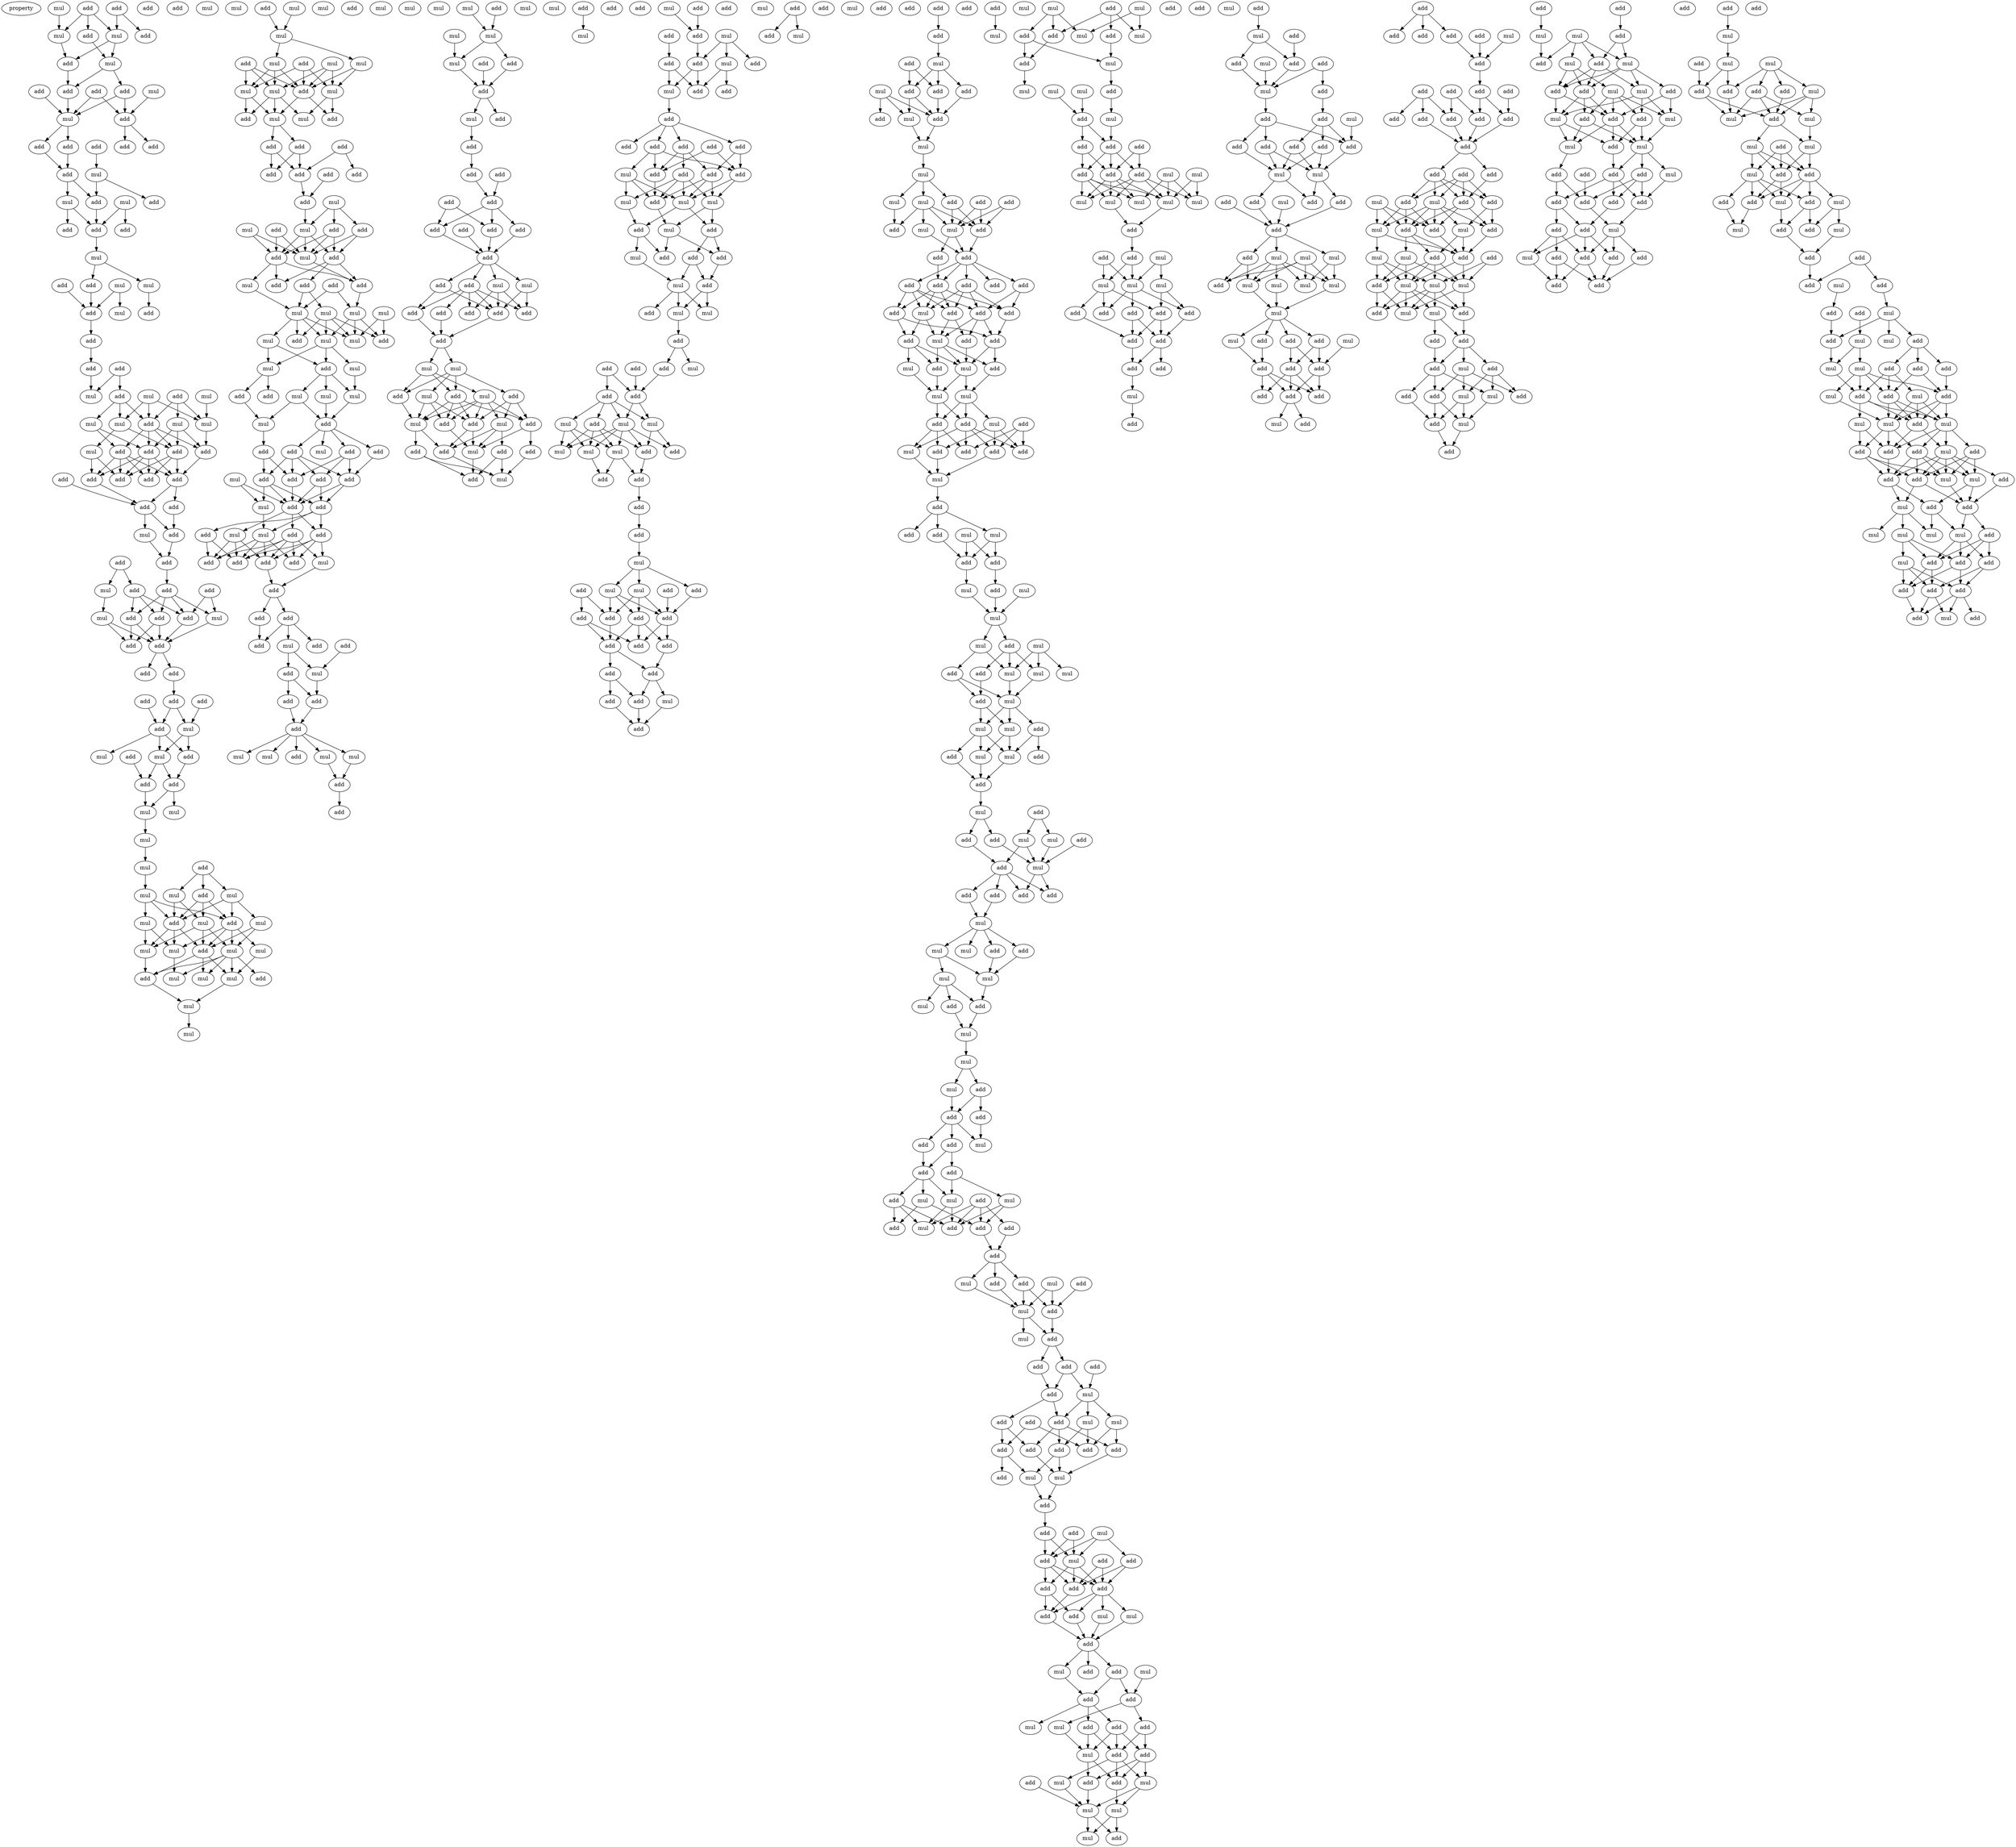 digraph {
    node [fontcolor=black]
    property [mul=2,lf=1.6]
    0 [ label = mul ];
    1 [ label = add ];
    2 [ label = add ];
    3 [ label = mul ];
    4 [ label = mul ];
    5 [ label = add ];
    6 [ label = add ];
    7 [ label = add ];
    8 [ label = mul ];
    9 [ label = add ];
    10 [ label = add ];
    11 [ label = mul ];
    12 [ label = add ];
    13 [ label = add ];
    14 [ label = mul ];
    15 [ label = add ];
    16 [ label = add ];
    17 [ label = add ];
    18 [ label = add ];
    19 [ label = add ];
    20 [ label = add ];
    21 [ label = mul ];
    22 [ label = add ];
    23 [ label = mul ];
    24 [ label = add ];
    25 [ label = add ];
    26 [ label = mul ];
    27 [ label = add ];
    28 [ label = add ];
    29 [ label = add ];
    30 [ label = mul ];
    31 [ label = add ];
    32 [ label = add ];
    33 [ label = add ];
    34 [ label = mul ];
    35 [ label = mul ];
    36 [ label = add ];
    37 [ label = mul ];
    38 [ label = add ];
    39 [ label = add ];
    40 [ label = add ];
    41 [ label = add ];
    42 [ label = mul ];
    43 [ label = mul ];
    44 [ label = mul ];
    45 [ label = add ];
    46 [ label = add ];
    47 [ label = mul ];
    48 [ label = mul ];
    49 [ label = mul ];
    50 [ label = mul ];
    51 [ label = add ];
    52 [ label = add ];
    53 [ label = mul ];
    54 [ label = add ];
    55 [ label = add ];
    56 [ label = add ];
    57 [ label = add ];
    58 [ label = add ];
    59 [ label = add ];
    60 [ label = add ];
    61 [ label = add ];
    62 [ label = add ];
    63 [ label = add ];
    64 [ label = add ];
    65 [ label = mul ];
    66 [ label = add ];
    67 [ label = add ];
    68 [ label = add ];
    69 [ label = mul ];
    70 [ label = add ];
    71 [ label = add ];
    72 [ label = add ];
    73 [ label = add ];
    74 [ label = mul ];
    75 [ label = add ];
    76 [ label = add ];
    77 [ label = mul ];
    78 [ label = add ];
    79 [ label = add ];
    80 [ label = add ];
    81 [ label = add ];
    82 [ label = add ];
    83 [ label = add ];
    84 [ label = mul ];
    85 [ label = add ];
    86 [ label = add ];
    87 [ label = mul ];
    88 [ label = mul ];
    89 [ label = add ];
    90 [ label = mul ];
    91 [ label = add ];
    92 [ label = mul ];
    93 [ label = add ];
    94 [ label = add ];
    95 [ label = mul ];
    96 [ label = mul ];
    97 [ label = mul ];
    98 [ label = mul ];
    99 [ label = add ];
    100 [ label = mul ];
    101 [ label = mul ];
    102 [ label = mul ];
    103 [ label = add ];
    104 [ label = add ];
    105 [ label = mul ];
    106 [ label = mul ];
    107 [ label = mul ];
    108 [ label = add ];
    109 [ label = mul ];
    110 [ label = add ];
    111 [ label = mul ];
    112 [ label = mul ];
    113 [ label = mul ];
    114 [ label = add ];
    115 [ label = mul ];
    116 [ label = mul ];
    117 [ label = add ];
    118 [ label = mul ];
    119 [ label = mul ];
    120 [ label = add ];
    121 [ label = mul ];
    122 [ label = mul ];
    123 [ label = add ];
    124 [ label = mul ];
    125 [ label = mul ];
    126 [ label = mul ];
    127 [ label = add ];
    128 [ label = add ];
    129 [ label = mul ];
    130 [ label = mul ];
    131 [ label = mul ];
    132 [ label = mul ];
    133 [ label = add ];
    134 [ label = mul ];
    135 [ label = add ];
    136 [ label = add ];
    137 [ label = mul ];
    138 [ label = mul ];
    139 [ label = add ];
    140 [ label = add ];
    141 [ label = add ];
    142 [ label = add ];
    143 [ label = add ];
    144 [ label = add ];
    145 [ label = add ];
    146 [ label = mul ];
    147 [ label = add ];
    148 [ label = add ];
    149 [ label = add ];
    150 [ label = add ];
    151 [ label = mul ];
    152 [ label = mul ];
    153 [ label = add ];
    154 [ label = mul ];
    155 [ label = add ];
    156 [ label = add ];
    157 [ label = mul ];
    158 [ label = add ];
    159 [ label = add ];
    160 [ label = add ];
    161 [ label = mul ];
    162 [ label = mul ];
    163 [ label = mul ];
    164 [ label = mul ];
    165 [ label = mul ];
    166 [ label = add ];
    167 [ label = mul ];
    168 [ label = mul ];
    169 [ label = add ];
    170 [ label = mul ];
    171 [ label = add ];
    172 [ label = mul ];
    173 [ label = add ];
    174 [ label = mul ];
    175 [ label = mul ];
    176 [ label = mul ];
    177 [ label = add ];
    178 [ label = mul ];
    179 [ label = add ];
    180 [ label = add ];
    181 [ label = add ];
    182 [ label = add ];
    183 [ label = add ];
    184 [ label = mul ];
    185 [ label = add ];
    186 [ label = mul ];
    187 [ label = add ];
    188 [ label = add ];
    189 [ label = add ];
    190 [ label = add ];
    191 [ label = add ];
    192 [ label = mul ];
    193 [ label = add ];
    194 [ label = mul ];
    195 [ label = add ];
    196 [ label = mul ];
    197 [ label = add ];
    198 [ label = add ];
    199 [ label = add ];
    200 [ label = add ];
    201 [ label = add ];
    202 [ label = mul ];
    203 [ label = add ];
    204 [ label = add ];
    205 [ label = add ];
    206 [ label = add ];
    207 [ label = add ];
    208 [ label = mul ];
    209 [ label = add ];
    210 [ label = mul ];
    211 [ label = add ];
    212 [ label = mul ];
    213 [ label = add ];
    214 [ label = mul ];
    215 [ label = add ];
    216 [ label = add ];
    217 [ label = mul ];
    218 [ label = mul ];
    219 [ label = add ];
    220 [ label = mul ];
    221 [ label = mul ];
    222 [ label = add ];
    223 [ label = add ];
    224 [ label = mul ];
    225 [ label = mul ];
    226 [ label = add ];
    227 [ label = mul ];
    228 [ label = mul ];
    229 [ label = mul ];
    230 [ label = add ];
    231 [ label = mul ];
    232 [ label = add ];
    233 [ label = add ];
    234 [ label = mul ];
    235 [ label = mul ];
    236 [ label = add ];
    237 [ label = add ];
    238 [ label = add ];
    239 [ label = add ];
    240 [ label = add ];
    241 [ label = mul ];
    242 [ label = add ];
    243 [ label = add ];
    244 [ label = add ];
    245 [ label = add ];
    246 [ label = add ];
    247 [ label = add ];
    248 [ label = add ];
    249 [ label = add ];
    250 [ label = add ];
    251 [ label = mul ];
    252 [ label = add ];
    253 [ label = add ];
    254 [ label = mul ];
    255 [ label = add ];
    256 [ label = add ];
    257 [ label = add ];
    258 [ label = add ];
    259 [ label = add ];
    260 [ label = add ];
    261 [ label = mul ];
    262 [ label = mul ];
    263 [ label = mul ];
    264 [ label = add ];
    265 [ label = add ];
    266 [ label = mul ];
    267 [ label = add ];
    268 [ label = add ];
    269 [ label = mul ];
    270 [ label = add ];
    271 [ label = mul ];
    272 [ label = add ];
    273 [ label = add ];
    274 [ label = add ];
    275 [ label = add ];
    276 [ label = add ];
    277 [ label = mul ];
    278 [ label = add ];
    279 [ label = mul ];
    280 [ label = mul ];
    281 [ label = add ];
    282 [ label = add ];
    283 [ label = add ];
    284 [ label = mul ];
    285 [ label = add ];
    286 [ label = add ];
    287 [ label = add ];
    288 [ label = mul ];
    289 [ label = add ];
    290 [ label = mul ];
    291 [ label = add ];
    292 [ label = add ];
    293 [ label = add ];
    294 [ label = add ];
    295 [ label = add ];
    296 [ label = add ];
    297 [ label = add ];
    298 [ label = add ];
    299 [ label = add ];
    300 [ label = add ];
    301 [ label = mul ];
    302 [ label = add ];
    303 [ label = mul ];
    304 [ label = add ];
    305 [ label = mul ];
    306 [ label = mul ];
    307 [ label = mul ];
    308 [ label = add ];
    309 [ label = add ];
    310 [ label = add ];
    311 [ label = add ];
    312 [ label = add ];
    313 [ label = add ];
    314 [ label = mul ];
    315 [ label = add ];
    316 [ label = mul ];
    317 [ label = mul ];
    318 [ label = add ];
    319 [ label = mul ];
    320 [ label = add ];
    321 [ label = add ];
    322 [ label = mul ];
    323 [ label = add ];
    324 [ label = mul ];
    325 [ label = add ];
    326 [ label = add ];
    327 [ label = add ];
    328 [ label = add ];
    329 [ label = mul ];
    330 [ label = mul ];
    331 [ label = mul ];
    332 [ label = mul ];
    333 [ label = add ];
    334 [ label = add ];
    335 [ label = mul ];
    336 [ label = mul ];
    337 [ label = add ];
    338 [ label = add ];
    339 [ label = add ];
    340 [ label = add ];
    341 [ label = add ];
    342 [ label = add ];
    343 [ label = add ];
    344 [ label = mul ];
    345 [ label = mul ];
    346 [ label = add ];
    347 [ label = mul ];
    348 [ label = mul ];
    349 [ label = add ];
    350 [ label = add ];
    351 [ label = add ];
    352 [ label = add ];
    353 [ label = add ];
    354 [ label = add ];
    355 [ label = add ];
    356 [ label = add ];
    357 [ label = add ];
    358 [ label = add ];
    359 [ label = add ];
    360 [ label = mul ];
    361 [ label = add ];
    362 [ label = add ];
    363 [ label = add ];
    364 [ label = mul ];
    365 [ label = add ];
    366 [ label = add ];
    367 [ label = add ];
    368 [ label = add ];
    369 [ label = mul ];
    370 [ label = add ];
    371 [ label = add ];
    372 [ label = add ];
    373 [ label = mul ];
    374 [ label = add ];
    375 [ label = add ];
    376 [ label = add ];
    377 [ label = mul ];
    378 [ label = mul ];
    379 [ label = mul ];
    380 [ label = add ];
    381 [ label = add ];
    382 [ label = mul ];
    383 [ label = mul ];
    384 [ label = add ];
    385 [ label = mul ];
    386 [ label = mul ];
    387 [ label = add ];
    388 [ label = add ];
    389 [ label = add ];
    390 [ label = add ];
    391 [ label = add ];
    392 [ label = add ];
    393 [ label = add ];
    394 [ label = add ];
    395 [ label = add ];
    396 [ label = add ];
    397 [ label = mul ];
    398 [ label = add ];
    399 [ label = add ];
    400 [ label = add ];
    401 [ label = mul ];
    402 [ label = add ];
    403 [ label = add ];
    404 [ label = add ];
    405 [ label = mul ];
    406 [ label = add ];
    407 [ label = add ];
    408 [ label = mul ];
    409 [ label = mul ];
    410 [ label = mul ];
    411 [ label = add ];
    412 [ label = add ];
    413 [ label = add ];
    414 [ label = mul ];
    415 [ label = add ];
    416 [ label = add ];
    417 [ label = add ];
    418 [ label = mul ];
    419 [ label = add ];
    420 [ label = mul ];
    421 [ label = add ];
    422 [ label = mul ];
    423 [ label = mul ];
    424 [ label = add ];
    425 [ label = add ];
    426 [ label = add ];
    427 [ label = add ];
    428 [ label = mul ];
    429 [ label = mul ];
    430 [ label = add ];
    431 [ label = mul ];
    432 [ label = mul ];
    433 [ label = mul ];
    434 [ label = add ];
    435 [ label = mul ];
    436 [ label = add ];
    437 [ label = add ];
    438 [ label = mul ];
    439 [ label = mul ];
    440 [ label = add ];
    441 [ label = mul ];
    442 [ label = mul ];
    443 [ label = add ];
    444 [ label = mul ];
    445 [ label = add ];
    446 [ label = mul ];
    447 [ label = add ];
    448 [ label = mul ];
    449 [ label = add ];
    450 [ label = mul ];
    451 [ label = add ];
    452 [ label = add ];
    453 [ label = add ];
    454 [ label = mul ];
    455 [ label = add ];
    456 [ label = mul ];
    457 [ label = mul ];
    458 [ label = add ];
    459 [ label = add ];
    460 [ label = add ];
    461 [ label = add ];
    462 [ label = add ];
    463 [ label = mul ];
    464 [ label = mul ];
    465 [ label = mul ];
    466 [ label = add ];
    467 [ label = add ];
    468 [ label = mul ];
    469 [ label = mul ];
    470 [ label = add ];
    471 [ label = add ];
    472 [ label = mul ];
    473 [ label = mul ];
    474 [ label = mul ];
    475 [ label = add ];
    476 [ label = mul ];
    477 [ label = add ];
    478 [ label = add ];
    479 [ label = add ];
    480 [ label = add ];
    481 [ label = mul ];
    482 [ label = add ];
    483 [ label = add ];
    484 [ label = mul ];
    485 [ label = add ];
    486 [ label = mul ];
    487 [ label = mul ];
    488 [ label = add ];
    489 [ label = add ];
    490 [ label = add ];
    491 [ label = mul ];
    492 [ label = add ];
    493 [ label = add ];
    494 [ label = add ];
    495 [ label = mul ];
    496 [ label = add ];
    497 [ label = add ];
    498 [ label = mul ];
    499 [ label = add ];
    500 [ label = mul ];
    501 [ label = add ];
    502 [ label = mul ];
    503 [ label = add ];
    504 [ label = add ];
    505 [ label = add ];
    506 [ label = add ];
    507 [ label = mul ];
    508 [ label = add ];
    509 [ label = mul ];
    510 [ label = add ];
    511 [ label = add ];
    512 [ label = mul ];
    513 [ label = add ];
    514 [ label = add ];
    515 [ label = add ];
    516 [ label = add ];
    517 [ label = add ];
    518 [ label = add ];
    519 [ label = mul ];
    520 [ label = add ];
    521 [ label = mul ];
    522 [ label = add ];
    523 [ label = add ];
    524 [ label = add ];
    525 [ label = mul ];
    526 [ label = add ];
    527 [ label = mul ];
    528 [ label = add ];
    529 [ label = add ];
    530 [ label = add ];
    531 [ label = add ];
    532 [ label = add ];
    533 [ label = mul ];
    534 [ label = add ];
    535 [ label = add ];
    536 [ label = mul ];
    537 [ label = add ];
    538 [ label = mul ];
    539 [ label = mul ];
    540 [ label = add ];
    541 [ label = add ];
    542 [ label = add ];
    543 [ label = add ];
    544 [ label = add ];
    545 [ label = add ];
    546 [ label = mul ];
    547 [ label = add ];
    548 [ label = mul ];
    549 [ label = add ];
    550 [ label = mul ];
    551 [ label = add ];
    552 [ label = add ];
    553 [ label = mul ];
    554 [ label = mul ];
    555 [ label = add ];
    556 [ label = add ];
    557 [ label = add ];
    558 [ label = mul ];
    559 [ label = mul ];
    560 [ label = add ];
    561 [ label = mul ];
    562 [ label = add ];
    563 [ label = mul ];
    564 [ label = mul ];
    565 [ label = mul ];
    566 [ label = mul ];
    567 [ label = add ];
    568 [ label = add ];
    569 [ label = add ];
    570 [ label = add ];
    571 [ label = add ];
    572 [ label = mul ];
    573 [ label = mul ];
    574 [ label = mul ];
    575 [ label = add ];
    576 [ label = mul ];
    577 [ label = add ];
    578 [ label = mul ];
    579 [ label = mul ];
    580 [ label = mul ];
    581 [ label = add ];
    582 [ label = add ];
    583 [ label = add ];
    584 [ label = add ];
    585 [ label = add ];
    586 [ label = add ];
    587 [ label = add ];
    588 [ label = mul ];
    589 [ label = mul ];
    590 [ label = mul ];
    591 [ label = mul ];
    592 [ label = mul ];
    593 [ label = mul ];
    594 [ label = mul ];
    595 [ label = add ];
    596 [ label = add ];
    597 [ label = mul ];
    598 [ label = add ];
    599 [ label = mul ];
    600 [ label = mul ];
    601 [ label = mul ];
    602 [ label = add ];
    603 [ label = add ];
    604 [ label = add ];
    605 [ label = add ];
    606 [ label = add ];
    607 [ label = add ];
    608 [ label = add ];
    609 [ label = add ];
    610 [ label = add ];
    611 [ label = add ];
    612 [ label = mul ];
    613 [ label = mul ];
    614 [ label = add ];
    615 [ label = add ];
    616 [ label = add ];
    617 [ label = mul ];
    618 [ label = add ];
    619 [ label = add ];
    620 [ label = add ];
    621 [ label = mul ];
    622 [ label = add ];
    623 [ label = mul ];
    624 [ label = add ];
    625 [ label = add ];
    626 [ label = mul ];
    627 [ label = add ];
    628 [ label = add ];
    629 [ label = add ];
    630 [ label = add ];
    631 [ label = add ];
    632 [ label = mul ];
    633 [ label = mul ];
    634 [ label = add ];
    635 [ label = add ];
    636 [ label = add ];
    637 [ label = add ];
    638 [ label = mul ];
    639 [ label = add ];
    640 [ label = mul ];
    641 [ label = mul ];
    642 [ label = add ];
    643 [ label = mul ];
    644 [ label = mul ];
    645 [ label = add ];
    646 [ label = mul ];
    647 [ label = mul ];
    648 [ label = mul ];
    649 [ label = mul ];
    650 [ label = mul ];
    651 [ label = mul ];
    652 [ label = add ];
    653 [ label = add ];
    654 [ label = add ];
    655 [ label = add ];
    656 [ label = add ];
    657 [ label = add ];
    658 [ label = add ];
    659 [ label = add ];
    660 [ label = add ];
    661 [ label = mul ];
    662 [ label = add ];
    663 [ label = add ];
    664 [ label = add ];
    665 [ label = add ];
    666 [ label = add ];
    667 [ label = add ];
    668 [ label = mul ];
    669 [ label = add ];
    670 [ label = add ];
    671 [ label = add ];
    672 [ label = add ];
    673 [ label = add ];
    674 [ label = add ];
    675 [ label = add ];
    676 [ label = add ];
    677 [ label = add ];
    678 [ label = add ];
    679 [ label = add ];
    680 [ label = add ];
    681 [ label = add ];
    682 [ label = add ];
    683 [ label = add ];
    684 [ label = add ];
    685 [ label = mul ];
    686 [ label = add ];
    687 [ label = mul ];
    688 [ label = mul ];
    689 [ label = add ];
    690 [ label = mul ];
    691 [ label = add ];
    692 [ label = add ];
    693 [ label = mul ];
    694 [ label = mul ];
    695 [ label = add ];
    696 [ label = add ];
    697 [ label = add ];
    698 [ label = mul ];
    699 [ label = mul ];
    700 [ label = mul ];
    701 [ label = add ];
    702 [ label = mul ];
    703 [ label = mul ];
    704 [ label = add ];
    705 [ label = add ];
    706 [ label = add ];
    707 [ label = add ];
    708 [ label = add ];
    709 [ label = mul ];
    710 [ label = add ];
    711 [ label = add ];
    712 [ label = mul ];
    713 [ label = mul ];
    714 [ label = add ];
    715 [ label = add ];
    716 [ label = mul ];
    717 [ label = add ];
    718 [ label = add ];
    719 [ label = add ];
    720 [ label = add ];
    721 [ label = mul ];
    722 [ label = mul ];
    723 [ label = add ];
    724 [ label = add ];
    725 [ label = add ];
    726 [ label = mul ];
    727 [ label = mul ];
    728 [ label = add ];
    729 [ label = add ];
    730 [ label = mul ];
    731 [ label = add ];
    732 [ label = mul ];
    733 [ label = add ];
    734 [ label = add ];
    735 [ label = mul ];
    736 [ label = add ];
    737 [ label = add ];
    738 [ label = mul ];
    739 [ label = mul ];
    740 [ label = add ];
    741 [ label = mul ];
    742 [ label = add ];
    743 [ label = add ];
    744 [ label = add ];
    745 [ label = mul ];
    746 [ label = add ];
    747 [ label = add ];
    748 [ label = add ];
    749 [ label = add ];
    750 [ label = add ];
    751 [ label = add ];
    752 [ label = mul ];
    753 [ label = add ];
    754 [ label = add ];
    755 [ label = mul ];
    756 [ label = add ];
    757 [ label = add ];
    758 [ label = add ];
    759 [ label = add ];
    760 [ label = add ];
    761 [ label = add ];
    762 [ label = mul ];
    763 [ label = add ];
    764 [ label = mul ];
    765 [ label = mul ];
    766 [ label = add ];
    767 [ label = mul ];
    768 [ label = add ];
    769 [ label = add ];
    770 [ label = add ];
    771 [ label = mul ];
    772 [ label = mul ];
    773 [ label = add ];
    774 [ label = add ];
    775 [ label = mul ];
    776 [ label = mul ];
    777 [ label = add ];
    778 [ label = mul ];
    779 [ label = add ];
    780 [ label = add ];
    781 [ label = add ];
    782 [ label = add ];
    783 [ label = add ];
    784 [ label = mul ];
    785 [ label = mul ];
    786 [ label = mul ];
    787 [ label = add ];
    788 [ label = add ];
    789 [ label = mul ];
    790 [ label = add ];
    791 [ label = add ];
    792 [ label = mul ];
    793 [ label = add ];
    794 [ label = add ];
    795 [ label = mul ];
    796 [ label = add ];
    797 [ label = add ];
    798 [ label = add ];
    799 [ label = mul ];
    800 [ label = mul ];
    801 [ label = add ];
    802 [ label = add ];
    803 [ label = mul ];
    804 [ label = add ];
    805 [ label = add ];
    806 [ label = mul ];
    807 [ label = add ];
    808 [ label = add ];
    809 [ label = mul ];
    810 [ label = add ];
    811 [ label = mul ];
    812 [ label = add ];
    813 [ label = mul ];
    814 [ label = mul ];
    815 [ label = mul ];
    816 [ label = add ];
    817 [ label = add ];
    818 [ label = add ];
    819 [ label = add ];
    820 [ label = mul ];
    821 [ label = mul ];
    822 [ label = add ];
    823 [ label = add ];
    824 [ label = mul ];
    825 [ label = add ];
    826 [ label = mul ];
    827 [ label = add ];
    828 [ label = add ];
    829 [ label = add ];
    830 [ label = mul ];
    831 [ label = mul ];
    832 [ label = mul ];
    833 [ label = mul ];
    834 [ label = add ];
    835 [ label = mul ];
    836 [ label = add ];
    837 [ label = add ];
    838 [ label = add ];
    839 [ label = add ];
    840 [ label = add ];
    841 [ label = add ];
    842 [ label = add ];
    843 [ label = mul ];
    0 -> 4 [ name = 0 ];
    1 -> 3 [ name = 1 ];
    1 -> 4 [ name = 2 ];
    1 -> 5 [ name = 3 ];
    2 -> 3 [ name = 4 ];
    2 -> 6 [ name = 5 ];
    3 -> 7 [ name = 6 ];
    3 -> 8 [ name = 7 ];
    4 -> 7 [ name = 8 ];
    5 -> 8 [ name = 9 ];
    7 -> 12 [ name = 10 ];
    8 -> 9 [ name = 11 ];
    8 -> 12 [ name = 12 ];
    9 -> 14 [ name = 13 ];
    9 -> 15 [ name = 14 ];
    10 -> 14 [ name = 15 ];
    11 -> 15 [ name = 16 ];
    12 -> 14 [ name = 17 ];
    13 -> 14 [ name = 18 ];
    13 -> 15 [ name = 19 ];
    14 -> 17 [ name = 20 ];
    14 -> 20 [ name = 21 ];
    15 -> 16 [ name = 22 ];
    15 -> 19 [ name = 23 ];
    17 -> 22 [ name = 24 ];
    18 -> 21 [ name = 25 ];
    20 -> 22 [ name = 26 ];
    21 -> 24 [ name = 27 ];
    21 -> 25 [ name = 28 ];
    22 -> 23 [ name = 29 ];
    22 -> 25 [ name = 30 ];
    23 -> 28 [ name = 31 ];
    23 -> 29 [ name = 32 ];
    25 -> 29 [ name = 33 ];
    26 -> 27 [ name = 34 ];
    26 -> 29 [ name = 35 ];
    29 -> 30 [ name = 36 ];
    30 -> 32 [ name = 37 ];
    30 -> 34 [ name = 38 ];
    31 -> 38 [ name = 39 ];
    32 -> 38 [ name = 40 ];
    34 -> 36 [ name = 41 ];
    35 -> 37 [ name = 42 ];
    35 -> 38 [ name = 43 ];
    38 -> 39 [ name = 44 ];
    39 -> 41 [ name = 45 ];
    40 -> 43 [ name = 46 ];
    40 -> 46 [ name = 47 ];
    41 -> 43 [ name = 48 ];
    42 -> 49 [ name = 49 ];
    44 -> 49 [ name = 50 ];
    44 -> 50 [ name = 51 ];
    44 -> 51 [ name = 52 ];
    45 -> 48 [ name = 53 ];
    45 -> 49 [ name = 54 ];
    45 -> 51 [ name = 55 ];
    46 -> 47 [ name = 56 ];
    46 -> 50 [ name = 57 ];
    46 -> 51 [ name = 58 ];
    47 -> 52 [ name = 59 ];
    47 -> 56 [ name = 60 ];
    48 -> 52 [ name = 61 ];
    48 -> 54 [ name = 62 ];
    48 -> 55 [ name = 63 ];
    49 -> 54 [ name = 64 ];
    50 -> 53 [ name = 65 ];
    50 -> 55 [ name = 66 ];
    51 -> 52 [ name = 67 ];
    51 -> 54 [ name = 68 ];
    51 -> 55 [ name = 69 ];
    51 -> 56 [ name = 70 ];
    52 -> 57 [ name = 71 ];
    52 -> 59 [ name = 72 ];
    52 -> 60 [ name = 73 ];
    52 -> 61 [ name = 74 ];
    53 -> 59 [ name = 75 ];
    53 -> 61 [ name = 76 ];
    54 -> 60 [ name = 77 ];
    55 -> 57 [ name = 78 ];
    55 -> 59 [ name = 79 ];
    55 -> 60 [ name = 80 ];
    56 -> 57 [ name = 81 ];
    56 -> 59 [ name = 82 ];
    56 -> 60 [ name = 83 ];
    56 -> 61 [ name = 84 ];
    58 -> 63 [ name = 85 ];
    60 -> 62 [ name = 86 ];
    60 -> 63 [ name = 87 ];
    61 -> 63 [ name = 88 ];
    62 -> 64 [ name = 89 ];
    63 -> 64 [ name = 90 ];
    63 -> 65 [ name = 91 ];
    64 -> 66 [ name = 92 ];
    65 -> 66 [ name = 93 ];
    66 -> 70 [ name = 94 ];
    67 -> 69 [ name = 95 ];
    67 -> 72 [ name = 96 ];
    69 -> 77 [ name = 97 ];
    70 -> 73 [ name = 98 ];
    70 -> 74 [ name = 99 ];
    70 -> 75 [ name = 100 ];
    70 -> 76 [ name = 101 ];
    71 -> 74 [ name = 102 ];
    71 -> 75 [ name = 103 ];
    72 -> 73 [ name = 104 ];
    72 -> 75 [ name = 105 ];
    72 -> 76 [ name = 106 ];
    73 -> 78 [ name = 107 ];
    73 -> 79 [ name = 108 ];
    74 -> 79 [ name = 109 ];
    75 -> 79 [ name = 110 ];
    76 -> 78 [ name = 111 ];
    76 -> 79 [ name = 112 ];
    77 -> 78 [ name = 113 ];
    77 -> 79 [ name = 114 ];
    79 -> 80 [ name = 115 ];
    79 -> 81 [ name = 116 ];
    81 -> 82 [ name = 117 ];
    82 -> 86 [ name = 118 ];
    82 -> 87 [ name = 119 ];
    83 -> 86 [ name = 120 ];
    85 -> 87 [ name = 121 ];
    86 -> 88 [ name = 122 ];
    86 -> 90 [ name = 123 ];
    86 -> 91 [ name = 124 ];
    87 -> 90 [ name = 125 ];
    87 -> 91 [ name = 126 ];
    89 -> 93 [ name = 127 ];
    90 -> 93 [ name = 128 ];
    90 -> 94 [ name = 129 ];
    91 -> 94 [ name = 130 ];
    93 -> 95 [ name = 131 ];
    94 -> 95 [ name = 132 ];
    94 -> 96 [ name = 133 ];
    95 -> 97 [ name = 134 ];
    97 -> 98 [ name = 135 ];
    98 -> 102 [ name = 136 ];
    99 -> 100 [ name = 137 ];
    99 -> 101 [ name = 138 ];
    99 -> 103 [ name = 139 ];
    100 -> 104 [ name = 140 ];
    100 -> 107 [ name = 141 ];
    100 -> 108 [ name = 142 ];
    101 -> 106 [ name = 143 ];
    101 -> 108 [ name = 144 ];
    102 -> 104 [ name = 145 ];
    102 -> 105 [ name = 146 ];
    102 -> 108 [ name = 147 ];
    103 -> 104 [ name = 148 ];
    103 -> 106 [ name = 149 ];
    103 -> 108 [ name = 150 ];
    104 -> 110 [ name = 151 ];
    104 -> 111 [ name = 152 ];
    104 -> 112 [ name = 153 ];
    104 -> 113 [ name = 154 ];
    105 -> 109 [ name = 155 ];
    105 -> 111 [ name = 156 ];
    106 -> 109 [ name = 157 ];
    106 -> 110 [ name = 158 ];
    106 -> 113 [ name = 159 ];
    107 -> 110 [ name = 160 ];
    107 -> 113 [ name = 161 ];
    108 -> 109 [ name = 162 ];
    108 -> 110 [ name = 163 ];
    108 -> 111 [ name = 164 ];
    109 -> 114 [ name = 165 ];
    110 -> 114 [ name = 166 ];
    110 -> 116 [ name = 167 ];
    110 -> 118 [ name = 168 ];
    111 -> 115 [ name = 169 ];
    112 -> 116 [ name = 170 ];
    113 -> 114 [ name = 171 ];
    113 -> 115 [ name = 172 ];
    113 -> 116 [ name = 173 ];
    113 -> 117 [ name = 174 ];
    113 -> 118 [ name = 175 ];
    114 -> 119 [ name = 176 ];
    116 -> 119 [ name = 177 ];
    119 -> 124 [ name = 178 ];
    120 -> 125 [ name = 179 ];
    122 -> 125 [ name = 180 ];
    125 -> 129 [ name = 181 ];
    125 -> 130 [ name = 182 ];
    126 -> 131 [ name = 183 ];
    126 -> 132 [ name = 184 ];
    126 -> 133 [ name = 185 ];
    127 -> 132 [ name = 186 ];
    127 -> 133 [ name = 187 ];
    127 -> 134 [ name = 188 ];
    128 -> 131 [ name = 189 ];
    128 -> 133 [ name = 190 ];
    128 -> 134 [ name = 191 ];
    129 -> 132 [ name = 192 ];
    129 -> 133 [ name = 193 ];
    129 -> 134 [ name = 194 ];
    130 -> 131 [ name = 195 ];
    130 -> 133 [ name = 196 ];
    131 -> 136 [ name = 197 ];
    131 -> 137 [ name = 198 ];
    132 -> 135 [ name = 199 ];
    132 -> 137 [ name = 200 ];
    132 -> 138 [ name = 201 ];
    133 -> 136 [ name = 202 ];
    133 -> 138 [ name = 203 ];
    134 -> 135 [ name = 204 ];
    134 -> 138 [ name = 205 ];
    138 -> 139 [ name = 206 ];
    138 -> 141 [ name = 207 ];
    139 -> 142 [ name = 208 ];
    139 -> 144 [ name = 209 ];
    140 -> 143 [ name = 210 ];
    140 -> 144 [ name = 211 ];
    141 -> 142 [ name = 212 ];
    141 -> 144 [ name = 213 ];
    144 -> 147 [ name = 214 ];
    145 -> 147 [ name = 215 ];
    146 -> 148 [ name = 216 ];
    146 -> 150 [ name = 217 ];
    146 -> 151 [ name = 218 ];
    147 -> 151 [ name = 219 ];
    148 -> 154 [ name = 220 ];
    148 -> 155 [ name = 221 ];
    149 -> 153 [ name = 222 ];
    149 -> 154 [ name = 223 ];
    150 -> 153 [ name = 224 ];
    150 -> 154 [ name = 225 ];
    150 -> 155 [ name = 226 ];
    151 -> 153 [ name = 227 ];
    151 -> 154 [ name = 228 ];
    151 -> 155 [ name = 229 ];
    152 -> 153 [ name = 230 ];
    152 -> 154 [ name = 231 ];
    153 -> 157 [ name = 232 ];
    153 -> 158 [ name = 233 ];
    153 -> 160 [ name = 234 ];
    154 -> 160 [ name = 235 ];
    155 -> 156 [ name = 236 ];
    155 -> 158 [ name = 237 ];
    155 -> 160 [ name = 238 ];
    156 -> 161 [ name = 239 ];
    156 -> 164 [ name = 240 ];
    157 -> 164 [ name = 241 ];
    159 -> 162 [ name = 242 ];
    159 -> 164 [ name = 243 ];
    160 -> 162 [ name = 244 ];
    161 -> 165 [ name = 245 ];
    161 -> 166 [ name = 246 ];
    161 -> 167 [ name = 247 ];
    161 -> 169 [ name = 248 ];
    162 -> 165 [ name = 249 ];
    162 -> 167 [ name = 250 ];
    162 -> 169 [ name = 251 ];
    163 -> 167 [ name = 252 ];
    163 -> 169 [ name = 253 ];
    164 -> 165 [ name = 254 ];
    164 -> 166 [ name = 255 ];
    164 -> 167 [ name = 256 ];
    164 -> 168 [ name = 257 ];
    165 -> 170 [ name = 258 ];
    165 -> 171 [ name = 259 ];
    165 -> 172 [ name = 260 ];
    168 -> 170 [ name = 261 ];
    168 -> 171 [ name = 262 ];
    170 -> 173 [ name = 263 ];
    170 -> 177 [ name = 264 ];
    171 -> 174 [ name = 265 ];
    171 -> 175 [ name = 266 ];
    171 -> 176 [ name = 267 ];
    172 -> 176 [ name = 268 ];
    173 -> 178 [ name = 269 ];
    174 -> 179 [ name = 270 ];
    175 -> 178 [ name = 271 ];
    175 -> 179 [ name = 272 ];
    176 -> 179 [ name = 273 ];
    178 -> 182 [ name = 274 ];
    179 -> 180 [ name = 275 ];
    179 -> 181 [ name = 276 ];
    179 -> 183 [ name = 277 ];
    179 -> 184 [ name = 278 ];
    180 -> 185 [ name = 279 ];
    180 -> 187 [ name = 280 ];
    180 -> 188 [ name = 281 ];
    180 -> 189 [ name = 282 ];
    181 -> 187 [ name = 283 ];
    181 -> 188 [ name = 284 ];
    181 -> 189 [ name = 285 ];
    182 -> 185 [ name = 286 ];
    182 -> 187 [ name = 287 ];
    183 -> 188 [ name = 288 ];
    185 -> 190 [ name = 289 ];
    185 -> 191 [ name = 290 ];
    185 -> 192 [ name = 291 ];
    186 -> 191 [ name = 292 ];
    186 -> 192 [ name = 293 ];
    187 -> 191 [ name = 294 ];
    188 -> 190 [ name = 295 ];
    188 -> 191 [ name = 296 ];
    189 -> 190 [ name = 297 ];
    189 -> 191 [ name = 298 ];
    190 -> 194 [ name = 299 ];
    190 -> 195 [ name = 300 ];
    190 -> 197 [ name = 301 ];
    191 -> 193 [ name = 302 ];
    191 -> 195 [ name = 303 ];
    191 -> 196 [ name = 304 ];
    192 -> 194 [ name = 305 ];
    193 -> 198 [ name = 306 ];
    193 -> 199 [ name = 307 ];
    193 -> 200 [ name = 308 ];
    193 -> 201 [ name = 309 ];
    193 -> 202 [ name = 310 ];
    194 -> 198 [ name = 311 ];
    194 -> 199 [ name = 312 ];
    194 -> 200 [ name = 313 ];
    194 -> 201 [ name = 314 ];
    195 -> 198 [ name = 315 ];
    195 -> 200 [ name = 316 ];
    195 -> 201 [ name = 317 ];
    195 -> 202 [ name = 318 ];
    196 -> 198 [ name = 319 ];
    196 -> 199 [ name = 320 ];
    196 -> 201 [ name = 321 ];
    197 -> 198 [ name = 322 ];
    197 -> 199 [ name = 323 ];
    201 -> 203 [ name = 324 ];
    202 -> 203 [ name = 325 ];
    203 -> 204 [ name = 326 ];
    203 -> 205 [ name = 327 ];
    204 -> 206 [ name = 328 ];
    204 -> 208 [ name = 329 ];
    204 -> 209 [ name = 330 ];
    205 -> 206 [ name = 331 ];
    207 -> 210 [ name = 332 ];
    208 -> 210 [ name = 333 ];
    208 -> 211 [ name = 334 ];
    210 -> 215 [ name = 335 ];
    211 -> 213 [ name = 336 ];
    211 -> 215 [ name = 337 ];
    213 -> 216 [ name = 338 ];
    215 -> 216 [ name = 339 ];
    216 -> 217 [ name = 340 ];
    216 -> 218 [ name = 341 ];
    216 -> 219 [ name = 342 ];
    216 -> 220 [ name = 343 ];
    216 -> 221 [ name = 344 ];
    220 -> 222 [ name = 345 ];
    221 -> 222 [ name = 346 ];
    222 -> 223 [ name = 347 ];
    225 -> 227 [ name = 348 ];
    226 -> 227 [ name = 349 ];
    227 -> 229 [ name = 350 ];
    227 -> 232 [ name = 351 ];
    228 -> 229 [ name = 352 ];
    229 -> 233 [ name = 353 ];
    230 -> 233 [ name = 354 ];
    232 -> 233 [ name = 355 ];
    233 -> 235 [ name = 356 ];
    233 -> 236 [ name = 357 ];
    235 -> 238 [ name = 358 ];
    237 -> 241 [ name = 359 ];
    238 -> 239 [ name = 360 ];
    239 -> 244 [ name = 361 ];
    240 -> 244 [ name = 362 ];
    243 -> 246 [ name = 363 ];
    243 -> 249 [ name = 364 ];
    244 -> 246 [ name = 365 ];
    244 -> 248 [ name = 366 ];
    244 -> 249 [ name = 367 ];
    246 -> 250 [ name = 368 ];
    247 -> 250 [ name = 369 ];
    248 -> 250 [ name = 370 ];
    249 -> 250 [ name = 371 ];
    250 -> 251 [ name = 372 ];
    250 -> 252 [ name = 373 ];
    250 -> 253 [ name = 374 ];
    250 -> 254 [ name = 375 ];
    251 -> 256 [ name = 376 ];
    251 -> 258 [ name = 377 ];
    251 -> 259 [ name = 378 ];
    252 -> 256 [ name = 379 ];
    252 -> 257 [ name = 380 ];
    253 -> 255 [ name = 381 ];
    253 -> 256 [ name = 382 ];
    253 -> 257 [ name = 383 ];
    253 -> 258 [ name = 384 ];
    253 -> 259 [ name = 385 ];
    254 -> 256 [ name = 386 ];
    254 -> 258 [ name = 387 ];
    255 -> 260 [ name = 388 ];
    256 -> 260 [ name = 389 ];
    257 -> 260 [ name = 390 ];
    260 -> 261 [ name = 391 ];
    260 -> 262 [ name = 392 ];
    261 -> 263 [ name = 393 ];
    261 -> 264 [ name = 394 ];
    261 -> 265 [ name = 395 ];
    262 -> 264 [ name = 396 ];
    262 -> 265 [ name = 397 ];
    262 -> 266 [ name = 398 ];
    262 -> 267 [ name = 399 ];
    263 -> 268 [ name = 400 ];
    263 -> 269 [ name = 401 ];
    263 -> 270 [ name = 402 ];
    263 -> 271 [ name = 403 ];
    263 -> 272 [ name = 404 ];
    264 -> 268 [ name = 405 ];
    264 -> 269 [ name = 406 ];
    264 -> 270 [ name = 407 ];
    264 -> 272 [ name = 408 ];
    265 -> 269 [ name = 409 ];
    266 -> 268 [ name = 410 ];
    266 -> 269 [ name = 411 ];
    266 -> 272 [ name = 412 ];
    267 -> 268 [ name = 413 ];
    267 -> 270 [ name = 414 ];
    267 -> 271 [ name = 415 ];
    268 -> 274 [ name = 416 ];
    268 -> 277 [ name = 417 ];
    269 -> 273 [ name = 418 ];
    269 -> 274 [ name = 419 ];
    270 -> 276 [ name = 420 ];
    270 -> 277 [ name = 421 ];
    271 -> 274 [ name = 422 ];
    271 -> 275 [ name = 423 ];
    271 -> 277 [ name = 424 ];
    272 -> 277 [ name = 425 ];
    273 -> 278 [ name = 426 ];
    273 -> 279 [ name = 427 ];
    274 -> 279 [ name = 428 ];
    275 -> 278 [ name = 429 ];
    275 -> 279 [ name = 430 ];
    276 -> 279 [ name = 431 ];
    277 -> 278 [ name = 432 ];
    280 -> 283 [ name = 433 ];
    281 -> 283 [ name = 434 ];
    282 -> 285 [ name = 435 ];
    283 -> 286 [ name = 436 ];
    284 -> 286 [ name = 437 ];
    284 -> 287 [ name = 438 ];
    284 -> 288 [ name = 439 ];
    285 -> 290 [ name = 440 ];
    285 -> 291 [ name = 441 ];
    286 -> 290 [ name = 442 ];
    286 -> 291 [ name = 443 ];
    288 -> 289 [ name = 444 ];
    288 -> 291 [ name = 445 ];
    290 -> 292 [ name = 446 ];
    292 -> 293 [ name = 447 ];
    292 -> 294 [ name = 448 ];
    292 -> 295 [ name = 449 ];
    292 -> 296 [ name = 450 ];
    293 -> 298 [ name = 451 ];
    293 -> 300 [ name = 452 ];
    293 -> 302 [ name = 453 ];
    294 -> 299 [ name = 454 ];
    294 -> 300 [ name = 455 ];
    295 -> 298 [ name = 456 ];
    295 -> 299 [ name = 457 ];
    295 -> 301 [ name = 458 ];
    297 -> 298 [ name = 459 ];
    297 -> 299 [ name = 460 ];
    298 -> 304 [ name = 461 ];
    299 -> 305 [ name = 462 ];
    299 -> 306 [ name = 463 ];
    300 -> 304 [ name = 464 ];
    300 -> 305 [ name = 465 ];
    300 -> 306 [ name = 466 ];
    301 -> 303 [ name = 467 ];
    301 -> 304 [ name = 468 ];
    301 -> 305 [ name = 469 ];
    302 -> 303 [ name = 470 ];
    302 -> 304 [ name = 471 ];
    302 -> 305 [ name = 472 ];
    302 -> 306 [ name = 473 ];
    303 -> 309 [ name = 474 ];
    304 -> 307 [ name = 475 ];
    305 -> 309 [ name = 476 ];
    305 -> 310 [ name = 477 ];
    306 -> 307 [ name = 478 ];
    306 -> 310 [ name = 479 ];
    307 -> 311 [ name = 480 ];
    307 -> 312 [ name = 481 ];
    309 -> 312 [ name = 482 ];
    309 -> 314 [ name = 483 ];
    310 -> 311 [ name = 484 ];
    310 -> 313 [ name = 485 ];
    311 -> 315 [ name = 486 ];
    313 -> 315 [ name = 487 ];
    313 -> 316 [ name = 488 ];
    314 -> 316 [ name = 489 ];
    315 -> 317 [ name = 490 ];
    315 -> 319 [ name = 491 ];
    316 -> 317 [ name = 492 ];
    316 -> 318 [ name = 493 ];
    316 -> 319 [ name = 494 ];
    317 -> 320 [ name = 495 ];
    320 -> 323 [ name = 496 ];
    320 -> 324 [ name = 497 ];
    321 -> 327 [ name = 498 ];
    323 -> 327 [ name = 499 ];
    325 -> 326 [ name = 500 ];
    325 -> 327 [ name = 501 ];
    326 -> 328 [ name = 502 ];
    326 -> 329 [ name = 503 ];
    326 -> 330 [ name = 504 ];
    326 -> 331 [ name = 505 ];
    327 -> 329 [ name = 506 ];
    327 -> 330 [ name = 507 ];
    328 -> 332 [ name = 508 ];
    328 -> 333 [ name = 509 ];
    328 -> 335 [ name = 510 ];
    328 -> 336 [ name = 511 ];
    329 -> 333 [ name = 512 ];
    329 -> 334 [ name = 513 ];
    330 -> 332 [ name = 514 ];
    330 -> 333 [ name = 515 ];
    330 -> 334 [ name = 516 ];
    330 -> 335 [ name = 517 ];
    330 -> 336 [ name = 518 ];
    331 -> 332 [ name = 519 ];
    331 -> 335 [ name = 520 ];
    331 -> 336 [ name = 521 ];
    332 -> 338 [ name = 522 ];
    333 -> 337 [ name = 523 ];
    336 -> 337 [ name = 524 ];
    336 -> 338 [ name = 525 ];
    337 -> 340 [ name = 526 ];
    339 -> 342 [ name = 527 ];
    339 -> 344 [ name = 528 ];
    340 -> 341 [ name = 529 ];
    341 -> 345 [ name = 530 ];
    345 -> 347 [ name = 531 ];
    345 -> 348 [ name = 532 ];
    345 -> 349 [ name = 533 ];
    346 -> 351 [ name = 534 ];
    346 -> 354 [ name = 535 ];
    347 -> 351 [ name = 536 ];
    347 -> 352 [ name = 537 ];
    347 -> 353 [ name = 538 ];
    348 -> 351 [ name = 539 ];
    348 -> 352 [ name = 540 ];
    348 -> 353 [ name = 541 ];
    349 -> 353 [ name = 542 ];
    350 -> 353 [ name = 543 ];
    351 -> 355 [ name = 544 ];
    352 -> 355 [ name = 545 ];
    352 -> 356 [ name = 546 ];
    352 -> 357 [ name = 547 ];
    353 -> 356 [ name = 548 ];
    353 -> 357 [ name = 549 ];
    354 -> 355 [ name = 550 ];
    354 -> 357 [ name = 551 ];
    355 -> 358 [ name = 552 ];
    355 -> 359 [ name = 553 ];
    356 -> 359 [ name = 554 ];
    358 -> 361 [ name = 555 ];
    358 -> 362 [ name = 556 ];
    359 -> 360 [ name = 557 ];
    359 -> 362 [ name = 558 ];
    360 -> 363 [ name = 559 ];
    361 -> 363 [ name = 560 ];
    362 -> 363 [ name = 561 ];
    367 -> 368 [ name = 562 ];
    368 -> 369 [ name = 563 ];
    369 -> 371 [ name = 564 ];
    369 -> 372 [ name = 565 ];
    369 -> 374 [ name = 566 ];
    370 -> 371 [ name = 567 ];
    370 -> 372 [ name = 568 ];
    371 -> 375 [ name = 569 ];
    371 -> 377 [ name = 570 ];
    372 -> 375 [ name = 571 ];
    373 -> 375 [ name = 572 ];
    373 -> 376 [ name = 573 ];
    373 -> 377 [ name = 574 ];
    374 -> 375 [ name = 575 ];
    375 -> 378 [ name = 576 ];
    377 -> 378 [ name = 577 ];
    378 -> 379 [ name = 578 ];
    379 -> 382 [ name = 579 ];
    379 -> 383 [ name = 580 ];
    379 -> 384 [ name = 581 ];
    380 -> 385 [ name = 582 ];
    380 -> 388 [ name = 583 ];
    381 -> 385 [ name = 584 ];
    381 -> 388 [ name = 585 ];
    382 -> 385 [ name = 586 ];
    382 -> 386 [ name = 587 ];
    382 -> 387 [ name = 588 ];
    382 -> 388 [ name = 589 ];
    383 -> 387 [ name = 590 ];
    384 -> 385 [ name = 591 ];
    384 -> 388 [ name = 592 ];
    385 -> 389 [ name = 593 ];
    385 -> 390 [ name = 594 ];
    386 -> 389 [ name = 595 ];
    388 -> 389 [ name = 596 ];
    389 -> 391 [ name = 597 ];
    389 -> 392 [ name = 598 ];
    389 -> 393 [ name = 599 ];
    389 -> 394 [ name = 600 ];
    389 -> 395 [ name = 601 ];
    390 -> 391 [ name = 602 ];
    391 -> 396 [ name = 603 ];
    391 -> 397 [ name = 604 ];
    391 -> 399 [ name = 605 ];
    391 -> 400 [ name = 606 ];
    393 -> 397 [ name = 607 ];
    393 -> 398 [ name = 608 ];
    393 -> 399 [ name = 609 ];
    393 -> 400 [ name = 610 ];
    394 -> 396 [ name = 611 ];
    394 -> 398 [ name = 612 ];
    395 -> 396 [ name = 613 ];
    395 -> 397 [ name = 614 ];
    395 -> 398 [ name = 615 ];
    395 -> 400 [ name = 616 ];
    396 -> 403 [ name = 617 ];
    397 -> 401 [ name = 618 ];
    397 -> 404 [ name = 619 ];
    398 -> 401 [ name = 620 ];
    398 -> 402 [ name = 621 ];
    398 -> 403 [ name = 622 ];
    399 -> 403 [ name = 623 ];
    399 -> 404 [ name = 624 ];
    400 -> 401 [ name = 625 ];
    400 -> 402 [ name = 626 ];
    401 -> 405 [ name = 627 ];
    401 -> 406 [ name = 628 ];
    401 -> 407 [ name = 629 ];
    402 -> 405 [ name = 630 ];
    403 -> 405 [ name = 631 ];
    403 -> 406 [ name = 632 ];
    404 -> 405 [ name = 633 ];
    404 -> 407 [ name = 634 ];
    404 -> 408 [ name = 635 ];
    405 -> 409 [ name = 636 ];
    405 -> 410 [ name = 637 ];
    406 -> 409 [ name = 638 ];
    407 -> 410 [ name = 639 ];
    408 -> 410 [ name = 640 ];
    409 -> 412 [ name = 641 ];
    409 -> 413 [ name = 642 ];
    409 -> 414 [ name = 643 ];
    410 -> 412 [ name = 644 ];
    410 -> 413 [ name = 645 ];
    411 -> 415 [ name = 646 ];
    411 -> 416 [ name = 647 ];
    411 -> 419 [ name = 648 ];
    412 -> 415 [ name = 649 ];
    412 -> 417 [ name = 650 ];
    412 -> 418 [ name = 651 ];
    413 -> 415 [ name = 652 ];
    413 -> 416 [ name = 653 ];
    413 -> 418 [ name = 654 ];
    413 -> 419 [ name = 655 ];
    414 -> 416 [ name = 656 ];
    414 -> 417 [ name = 657 ];
    414 -> 419 [ name = 658 ];
    416 -> 420 [ name = 659 ];
    417 -> 420 [ name = 660 ];
    418 -> 420 [ name = 661 ];
    420 -> 421 [ name = 662 ];
    421 -> 423 [ name = 663 ];
    421 -> 424 [ name = 664 ];
    421 -> 425 [ name = 665 ];
    422 -> 426 [ name = 666 ];
    422 -> 427 [ name = 667 ];
    423 -> 426 [ name = 668 ];
    423 -> 427 [ name = 669 ];
    425 -> 426 [ name = 670 ];
    426 -> 428 [ name = 671 ];
    427 -> 430 [ name = 672 ];
    428 -> 431 [ name = 673 ];
    429 -> 431 [ name = 674 ];
    430 -> 431 [ name = 675 ];
    431 -> 432 [ name = 676 ];
    431 -> 434 [ name = 677 ];
    432 -> 435 [ name = 678 ];
    432 -> 437 [ name = 679 ];
    433 -> 435 [ name = 680 ];
    433 -> 438 [ name = 681 ];
    433 -> 439 [ name = 682 ];
    434 -> 435 [ name = 683 ];
    434 -> 436 [ name = 684 ];
    434 -> 439 [ name = 685 ];
    435 -> 441 [ name = 686 ];
    436 -> 440 [ name = 687 ];
    437 -> 440 [ name = 688 ];
    437 -> 441 [ name = 689 ];
    439 -> 441 [ name = 690 ];
    440 -> 442 [ name = 691 ];
    440 -> 444 [ name = 692 ];
    441 -> 442 [ name = 693 ];
    441 -> 443 [ name = 694 ];
    441 -> 444 [ name = 695 ];
    442 -> 445 [ name = 696 ];
    442 -> 446 [ name = 697 ];
    442 -> 448 [ name = 698 ];
    443 -> 446 [ name = 699 ];
    443 -> 447 [ name = 700 ];
    444 -> 446 [ name = 701 ];
    444 -> 448 [ name = 702 ];
    445 -> 449 [ name = 703 ];
    446 -> 449 [ name = 704 ];
    448 -> 449 [ name = 705 ];
    449 -> 450 [ name = 706 ];
    450 -> 452 [ name = 707 ];
    450 -> 453 [ name = 708 ];
    451 -> 454 [ name = 709 ];
    451 -> 456 [ name = 710 ];
    452 -> 457 [ name = 711 ];
    453 -> 458 [ name = 712 ];
    454 -> 457 [ name = 713 ];
    454 -> 458 [ name = 714 ];
    455 -> 457 [ name = 715 ];
    456 -> 457 [ name = 716 ];
    457 -> 459 [ name = 717 ];
    457 -> 462 [ name = 718 ];
    458 -> 459 [ name = 719 ];
    458 -> 460 [ name = 720 ];
    458 -> 461 [ name = 721 ];
    458 -> 462 [ name = 722 ];
    460 -> 463 [ name = 723 ];
    461 -> 463 [ name = 724 ];
    463 -> 464 [ name = 725 ];
    463 -> 465 [ name = 726 ];
    463 -> 466 [ name = 727 ];
    463 -> 467 [ name = 728 ];
    464 -> 468 [ name = 729 ];
    464 -> 469 [ name = 730 ];
    466 -> 469 [ name = 731 ];
    467 -> 469 [ name = 732 ];
    468 -> 470 [ name = 733 ];
    468 -> 471 [ name = 734 ];
    468 -> 472 [ name = 735 ];
    469 -> 470 [ name = 736 ];
    470 -> 473 [ name = 737 ];
    471 -> 473 [ name = 738 ];
    473 -> 474 [ name = 739 ];
    474 -> 475 [ name = 740 ];
    474 -> 476 [ name = 741 ];
    475 -> 477 [ name = 742 ];
    475 -> 478 [ name = 743 ];
    476 -> 477 [ name = 744 ];
    477 -> 479 [ name = 745 ];
    477 -> 480 [ name = 746 ];
    477 -> 481 [ name = 747 ];
    478 -> 481 [ name = 748 ];
    479 -> 482 [ name = 749 ];
    480 -> 482 [ name = 750 ];
    480 -> 483 [ name = 751 ];
    482 -> 484 [ name = 752 ];
    482 -> 485 [ name = 753 ];
    482 -> 487 [ name = 754 ];
    483 -> 484 [ name = 755 ];
    483 -> 486 [ name = 756 ];
    484 -> 491 [ name = 757 ];
    484 -> 492 [ name = 758 ];
    485 -> 491 [ name = 759 ];
    485 -> 492 [ name = 760 ];
    485 -> 493 [ name = 761 ];
    486 -> 489 [ name = 762 ];
    486 -> 492 [ name = 763 ];
    487 -> 489 [ name = 764 ];
    487 -> 493 [ name = 765 ];
    488 -> 489 [ name = 766 ];
    488 -> 490 [ name = 767 ];
    488 -> 491 [ name = 768 ];
    488 -> 492 [ name = 769 ];
    489 -> 494 [ name = 770 ];
    490 -> 494 [ name = 771 ];
    494 -> 497 [ name = 772 ];
    494 -> 498 [ name = 773 ];
    494 -> 499 [ name = 774 ];
    495 -> 500 [ name = 775 ];
    495 -> 501 [ name = 776 ];
    496 -> 501 [ name = 777 ];
    497 -> 500 [ name = 778 ];
    498 -> 500 [ name = 779 ];
    499 -> 500 [ name = 780 ];
    499 -> 501 [ name = 781 ];
    500 -> 502 [ name = 782 ];
    500 -> 503 [ name = 783 ];
    501 -> 503 [ name = 784 ];
    503 -> 504 [ name = 785 ];
    503 -> 505 [ name = 786 ];
    504 -> 508 [ name = 787 ];
    505 -> 507 [ name = 788 ];
    505 -> 508 [ name = 789 ];
    506 -> 507 [ name = 790 ];
    507 -> 509 [ name = 791 ];
    507 -> 512 [ name = 792 ];
    507 -> 513 [ name = 793 ];
    508 -> 511 [ name = 794 ];
    508 -> 513 [ name = 795 ];
    509 -> 515 [ name = 796 ];
    509 -> 516 [ name = 797 ];
    510 -> 516 [ name = 798 ];
    510 -> 517 [ name = 799 ];
    511 -> 517 [ name = 800 ];
    511 -> 518 [ name = 801 ];
    512 -> 514 [ name = 802 ];
    512 -> 516 [ name = 803 ];
    513 -> 514 [ name = 804 ];
    513 -> 515 [ name = 805 ];
    513 -> 518 [ name = 806 ];
    514 -> 519 [ name = 807 ];
    514 -> 521 [ name = 808 ];
    515 -> 521 [ name = 809 ];
    517 -> 519 [ name = 810 ];
    517 -> 520 [ name = 811 ];
    518 -> 521 [ name = 812 ];
    519 -> 522 [ name = 813 ];
    521 -> 522 [ name = 814 ];
    522 -> 524 [ name = 815 ];
    523 -> 527 [ name = 816 ];
    523 -> 528 [ name = 817 ];
    524 -> 527 [ name = 818 ];
    524 -> 528 [ name = 819 ];
    525 -> 526 [ name = 820 ];
    525 -> 527 [ name = 821 ];
    525 -> 528 [ name = 822 ];
    526 -> 530 [ name = 823 ];
    526 -> 532 [ name = 824 ];
    527 -> 530 [ name = 825 ];
    527 -> 531 [ name = 826 ];
    527 -> 532 [ name = 827 ];
    528 -> 530 [ name = 828 ];
    528 -> 531 [ name = 829 ];
    528 -> 532 [ name = 830 ];
    529 -> 530 [ name = 831 ];
    529 -> 532 [ name = 832 ];
    530 -> 533 [ name = 833 ];
    530 -> 534 [ name = 834 ];
    530 -> 535 [ name = 835 ];
    530 -> 536 [ name = 836 ];
    531 -> 534 [ name = 837 ];
    531 -> 535 [ name = 838 ];
    532 -> 534 [ name = 839 ];
    533 -> 537 [ name = 840 ];
    534 -> 537 [ name = 841 ];
    535 -> 537 [ name = 842 ];
    536 -> 537 [ name = 843 ];
    537 -> 539 [ name = 844 ];
    537 -> 540 [ name = 845 ];
    537 -> 542 [ name = 846 ];
    538 -> 544 [ name = 847 ];
    539 -> 543 [ name = 848 ];
    540 -> 543 [ name = 849 ];
    540 -> 544 [ name = 850 ];
    543 -> 545 [ name = 851 ];
    543 -> 546 [ name = 852 ];
    543 -> 549 [ name = 853 ];
    544 -> 547 [ name = 854 ];
    544 -> 548 [ name = 855 ];
    545 -> 550 [ name = 856 ];
    545 -> 551 [ name = 857 ];
    545 -> 552 [ name = 858 ];
    547 -> 551 [ name = 859 ];
    547 -> 552 [ name = 860 ];
    548 -> 550 [ name = 861 ];
    549 -> 550 [ name = 862 ];
    549 -> 551 [ name = 863 ];
    550 -> 555 [ name = 864 ];
    550 -> 557 [ name = 865 ];
    551 -> 553 [ name = 866 ];
    551 -> 554 [ name = 867 ];
    551 -> 555 [ name = 868 ];
    552 -> 553 [ name = 869 ];
    552 -> 555 [ name = 870 ];
    552 -> 557 [ name = 871 ];
    553 -> 558 [ name = 872 ];
    553 -> 559 [ name = 873 ];
    554 -> 559 [ name = 874 ];
    555 -> 558 [ name = 875 ];
    556 -> 559 [ name = 876 ];
    557 -> 559 [ name = 877 ];
    558 -> 562 [ name = 878 ];
    558 -> 563 [ name = 879 ];
    559 -> 562 [ name = 880 ];
    559 -> 563 [ name = 881 ];
    560 -> 564 [ name = 882 ];
    565 -> 569 [ name = 883 ];
    565 -> 570 [ name = 884 ];
    565 -> 572 [ name = 885 ];
    566 -> 572 [ name = 886 ];
    566 -> 573 [ name = 887 ];
    568 -> 570 [ name = 888 ];
    568 -> 571 [ name = 889 ];
    568 -> 573 [ name = 890 ];
    569 -> 574 [ name = 891 ];
    569 -> 575 [ name = 892 ];
    570 -> 575 [ name = 893 ];
    571 -> 574 [ name = 894 ];
    574 -> 577 [ name = 895 ];
    575 -> 578 [ name = 896 ];
    576 -> 581 [ name = 897 ];
    577 -> 580 [ name = 898 ];
    579 -> 581 [ name = 899 ];
    580 -> 582 [ name = 900 ];
    581 -> 582 [ name = 901 ];
    581 -> 584 [ name = 902 ];
    582 -> 585 [ name = 903 ];
    582 -> 586 [ name = 904 ];
    582 -> 587 [ name = 905 ];
    583 -> 585 [ name = 906 ];
    583 -> 587 [ name = 907 ];
    584 -> 586 [ name = 908 ];
    584 -> 587 [ name = 909 ];
    585 -> 591 [ name = 910 ];
    585 -> 592 [ name = 911 ];
    585 -> 593 [ name = 912 ];
    585 -> 594 [ name = 913 ];
    586 -> 590 [ name = 914 ];
    586 -> 591 [ name = 915 ];
    586 -> 592 [ name = 916 ];
    586 -> 593 [ name = 917 ];
    587 -> 590 [ name = 918 ];
    587 -> 591 [ name = 919 ];
    587 -> 592 [ name = 920 ];
    587 -> 593 [ name = 921 ];
    588 -> 590 [ name = 922 ];
    588 -> 593 [ name = 923 ];
    588 -> 594 [ name = 924 ];
    589 -> 593 [ name = 925 ];
    589 -> 594 [ name = 926 ];
    591 -> 595 [ name = 927 ];
    593 -> 595 [ name = 928 ];
    595 -> 596 [ name = 929 ];
    596 -> 599 [ name = 930 ];
    596 -> 600 [ name = 931 ];
    597 -> 599 [ name = 932 ];
    597 -> 601 [ name = 933 ];
    598 -> 599 [ name = 934 ];
    598 -> 600 [ name = 935 ];
    599 -> 602 [ name = 936 ];
    599 -> 603 [ name = 937 ];
    599 -> 605 [ name = 938 ];
    600 -> 603 [ name = 939 ];
    600 -> 604 [ name = 940 ];
    600 -> 606 [ name = 941 ];
    601 -> 604 [ name = 942 ];
    601 -> 605 [ name = 943 ];
    602 -> 607 [ name = 944 ];
    602 -> 608 [ name = 945 ];
    604 -> 607 [ name = 946 ];
    604 -> 608 [ name = 947 ];
    605 -> 608 [ name = 948 ];
    606 -> 607 [ name = 949 ];
    607 -> 610 [ name = 950 ];
    608 -> 609 [ name = 951 ];
    608 -> 610 [ name = 952 ];
    610 -> 612 [ name = 953 ];
    612 -> 614 [ name = 954 ];
    615 -> 617 [ name = 955 ];
    616 -> 618 [ name = 956 ];
    617 -> 618 [ name = 957 ];
    617 -> 620 [ name = 958 ];
    618 -> 623 [ name = 959 ];
    619 -> 622 [ name = 960 ];
    619 -> 623 [ name = 961 ];
    620 -> 623 [ name = 962 ];
    621 -> 623 [ name = 963 ];
    622 -> 624 [ name = 964 ];
    623 -> 625 [ name = 965 ];
    624 -> 627 [ name = 966 ];
    624 -> 628 [ name = 967 ];
    624 -> 630 [ name = 968 ];
    625 -> 627 [ name = 969 ];
    625 -> 629 [ name = 970 ];
    625 -> 631 [ name = 971 ];
    626 -> 627 [ name = 972 ];
    627 -> 633 [ name = 973 ];
    628 -> 632 [ name = 974 ];
    628 -> 633 [ name = 975 ];
    629 -> 632 [ name = 976 ];
    629 -> 633 [ name = 977 ];
    630 -> 632 [ name = 978 ];
    630 -> 633 [ name = 979 ];
    631 -> 632 [ name = 980 ];
    632 -> 634 [ name = 981 ];
    632 -> 636 [ name = 982 ];
    633 -> 636 [ name = 983 ];
    633 -> 637 [ name = 984 ];
    634 -> 639 [ name = 985 ];
    635 -> 639 [ name = 986 ];
    637 -> 639 [ name = 987 ];
    638 -> 639 [ name = 988 ];
    639 -> 640 [ name = 989 ];
    639 -> 642 [ name = 990 ];
    639 -> 643 [ name = 991 ];
    640 -> 644 [ name = 992 ];
    640 -> 645 [ name = 993 ];
    640 -> 646 [ name = 994 ];
    640 -> 647 [ name = 995 ];
    640 -> 648 [ name = 996 ];
    641 -> 644 [ name = 997 ];
    641 -> 645 [ name = 998 ];
    641 -> 647 [ name = 999 ];
    641 -> 648 [ name = 1000 ];
    642 -> 644 [ name = 1001 ];
    642 -> 645 [ name = 1002 ];
    643 -> 647 [ name = 1003 ];
    643 -> 648 [ name = 1004 ];
    644 -> 649 [ name = 1005 ];
    646 -> 649 [ name = 1006 ];
    647 -> 649 [ name = 1007 ];
    649 -> 650 [ name = 1008 ];
    649 -> 652 [ name = 1009 ];
    649 -> 653 [ name = 1010 ];
    649 -> 654 [ name = 1011 ];
    650 -> 656 [ name = 1012 ];
    651 -> 657 [ name = 1013 ];
    652 -> 655 [ name = 1014 ];
    652 -> 657 [ name = 1015 ];
    653 -> 656 [ name = 1016 ];
    654 -> 655 [ name = 1017 ];
    654 -> 657 [ name = 1018 ];
    655 -> 658 [ name = 1019 ];
    655 -> 659 [ name = 1020 ];
    655 -> 660 [ name = 1021 ];
    656 -> 658 [ name = 1022 ];
    656 -> 659 [ name = 1023 ];
    656 -> 660 [ name = 1024 ];
    657 -> 658 [ name = 1025 ];
    657 -> 660 [ name = 1026 ];
    658 -> 661 [ name = 1027 ];
    658 -> 662 [ name = 1028 ];
    663 -> 664 [ name = 1029 ];
    663 -> 665 [ name = 1030 ];
    663 -> 667 [ name = 1031 ];
    664 -> 669 [ name = 1032 ];
    666 -> 669 [ name = 1033 ];
    668 -> 669 [ name = 1034 ];
    669 -> 673 [ name = 1035 ];
    670 -> 674 [ name = 1036 ];
    670 -> 675 [ name = 1037 ];
    670 -> 678 [ name = 1038 ];
    671 -> 677 [ name = 1039 ];
    672 -> 675 [ name = 1040 ];
    672 -> 676 [ name = 1041 ];
    673 -> 676 [ name = 1042 ];
    673 -> 677 [ name = 1043 ];
    674 -> 679 [ name = 1044 ];
    675 -> 679 [ name = 1045 ];
    676 -> 679 [ name = 1046 ];
    677 -> 679 [ name = 1047 ];
    679 -> 680 [ name = 1048 ];
    679 -> 681 [ name = 1049 ];
    680 -> 684 [ name = 1050 ];
    681 -> 683 [ name = 1051 ];
    681 -> 684 [ name = 1052 ];
    681 -> 686 [ name = 1053 ];
    681 -> 687 [ name = 1054 ];
    682 -> 683 [ name = 1055 ];
    682 -> 684 [ name = 1056 ];
    682 -> 686 [ name = 1057 ];
    682 -> 687 [ name = 1058 ];
    683 -> 688 [ name = 1059 ];
    683 -> 689 [ name = 1060 ];
    683 -> 692 [ name = 1061 ];
    684 -> 689 [ name = 1062 ];
    684 -> 691 [ name = 1063 ];
    684 -> 692 [ name = 1064 ];
    685 -> 688 [ name = 1065 ];
    685 -> 689 [ name = 1066 ];
    685 -> 692 [ name = 1067 ];
    686 -> 690 [ name = 1068 ];
    686 -> 691 [ name = 1069 ];
    687 -> 688 [ name = 1070 ];
    687 -> 689 [ name = 1071 ];
    687 -> 690 [ name = 1072 ];
    687 -> 691 [ name = 1073 ];
    687 -> 692 [ name = 1074 ];
    688 -> 694 [ name = 1075 ];
    688 -> 697 [ name = 1076 ];
    689 -> 693 [ name = 1077 ];
    689 -> 695 [ name = 1078 ];
    689 -> 697 [ name = 1079 ];
    690 -> 695 [ name = 1080 ];
    690 -> 697 [ name = 1081 ];
    691 -> 697 [ name = 1082 ];
    692 -> 697 [ name = 1083 ];
    693 -> 698 [ name = 1084 ];
    693 -> 700 [ name = 1085 ];
    693 -> 701 [ name = 1086 ];
    694 -> 699 [ name = 1087 ];
    694 -> 700 [ name = 1088 ];
    694 -> 701 [ name = 1089 ];
    695 -> 698 [ name = 1090 ];
    695 -> 699 [ name = 1091 ];
    695 -> 700 [ name = 1092 ];
    695 -> 701 [ name = 1093 ];
    696 -> 698 [ name = 1094 ];
    696 -> 699 [ name = 1095 ];
    697 -> 698 [ name = 1096 ];
    697 -> 700 [ name = 1097 ];
    698 -> 702 [ name = 1098 ];
    698 -> 704 [ name = 1099 ];
    699 -> 702 [ name = 1100 ];
    699 -> 703 [ name = 1101 ];
    699 -> 704 [ name = 1102 ];
    699 -> 705 [ name = 1103 ];
    700 -> 702 [ name = 1104 ];
    700 -> 703 [ name = 1105 ];
    700 -> 704 [ name = 1106 ];
    700 -> 705 [ name = 1107 ];
    701 -> 702 [ name = 1108 ];
    701 -> 705 [ name = 1109 ];
    703 -> 706 [ name = 1110 ];
    703 -> 707 [ name = 1111 ];
    704 -> 707 [ name = 1112 ];
    706 -> 710 [ name = 1113 ];
    707 -> 708 [ name = 1114 ];
    707 -> 709 [ name = 1115 ];
    707 -> 710 [ name = 1116 ];
    708 -> 711 [ name = 1117 ];
    708 -> 712 [ name = 1118 ];
    708 -> 713 [ name = 1119 ];
    709 -> 711 [ name = 1120 ];
    709 -> 713 [ name = 1121 ];
    709 -> 715 [ name = 1122 ];
    710 -> 712 [ name = 1123 ];
    710 -> 714 [ name = 1124 ];
    710 -> 715 [ name = 1125 ];
    712 -> 716 [ name = 1126 ];
    713 -> 716 [ name = 1127 ];
    713 -> 717 [ name = 1128 ];
    714 -> 717 [ name = 1129 ];
    715 -> 716 [ name = 1130 ];
    715 -> 717 [ name = 1131 ];
    716 -> 718 [ name = 1132 ];
    717 -> 718 [ name = 1133 ];
    719 -> 722 [ name = 1134 ];
    720 -> 723 [ name = 1135 ];
    721 -> 725 [ name = 1136 ];
    721 -> 726 [ name = 1137 ];
    721 -> 727 [ name = 1138 ];
    721 -> 728 [ name = 1139 ];
    722 -> 725 [ name = 1140 ];
    723 -> 726 [ name = 1141 ];
    723 -> 728 [ name = 1142 ];
    726 -> 729 [ name = 1143 ];
    726 -> 730 [ name = 1144 ];
    726 -> 731 [ name = 1145 ];
    726 -> 733 [ name = 1146 ];
    727 -> 731 [ name = 1147 ];
    727 -> 732 [ name = 1148 ];
    727 -> 733 [ name = 1149 ];
    728 -> 730 [ name = 1150 ];
    728 -> 731 [ name = 1151 ];
    728 -> 733 [ name = 1152 ];
    729 -> 737 [ name = 1153 ];
    729 -> 738 [ name = 1154 ];
    730 -> 735 [ name = 1155 ];
    730 -> 736 [ name = 1156 ];
    730 -> 738 [ name = 1157 ];
    731 -> 734 [ name = 1158 ];
    731 -> 735 [ name = 1159 ];
    731 -> 737 [ name = 1160 ];
    732 -> 734 [ name = 1161 ];
    732 -> 736 [ name = 1162 ];
    732 -> 737 [ name = 1163 ];
    732 -> 738 [ name = 1164 ];
    733 -> 735 [ name = 1165 ];
    733 -> 737 [ name = 1166 ];
    734 -> 739 [ name = 1167 ];
    734 -> 741 [ name = 1168 ];
    735 -> 740 [ name = 1169 ];
    735 -> 741 [ name = 1170 ];
    736 -> 739 [ name = 1171 ];
    736 -> 740 [ name = 1172 ];
    737 -> 739 [ name = 1173 ];
    737 -> 740 [ name = 1174 ];
    737 -> 741 [ name = 1175 ];
    738 -> 739 [ name = 1176 ];
    739 -> 742 [ name = 1177 ];
    739 -> 744 [ name = 1178 ];
    739 -> 745 [ name = 1179 ];
    740 -> 742 [ name = 1180 ];
    741 -> 746 [ name = 1181 ];
    742 -> 747 [ name = 1182 ];
    742 -> 748 [ name = 1183 ];
    742 -> 749 [ name = 1184 ];
    743 -> 750 [ name = 1185 ];
    744 -> 748 [ name = 1186 ];
    744 -> 749 [ name = 1187 ];
    744 -> 750 [ name = 1188 ];
    745 -> 749 [ name = 1189 ];
    746 -> 747 [ name = 1190 ];
    746 -> 750 [ name = 1191 ];
    747 -> 751 [ name = 1192 ];
    747 -> 753 [ name = 1193 ];
    748 -> 753 [ name = 1194 ];
    749 -> 752 [ name = 1195 ];
    750 -> 752 [ name = 1196 ];
    751 -> 755 [ name = 1197 ];
    751 -> 756 [ name = 1198 ];
    751 -> 758 [ name = 1199 ];
    752 -> 754 [ name = 1200 ];
    752 -> 757 [ name = 1201 ];
    752 -> 758 [ name = 1202 ];
    753 -> 754 [ name = 1203 ];
    753 -> 755 [ name = 1204 ];
    753 -> 758 [ name = 1205 ];
    754 -> 760 [ name = 1206 ];
    755 -> 759 [ name = 1207 ];
    756 -> 759 [ name = 1208 ];
    756 -> 760 [ name = 1209 ];
    757 -> 760 [ name = 1210 ];
    758 -> 759 [ name = 1211 ];
    758 -> 760 [ name = 1212 ];
    761 -> 762 [ name = 1213 ];
    762 -> 764 [ name = 1214 ];
    763 -> 766 [ name = 1215 ];
    764 -> 766 [ name = 1216 ];
    764 -> 770 [ name = 1217 ];
    765 -> 767 [ name = 1218 ];
    765 -> 768 [ name = 1219 ];
    765 -> 769 [ name = 1220 ];
    765 -> 770 [ name = 1221 ];
    766 -> 771 [ name = 1222 ];
    766 -> 773 [ name = 1223 ];
    767 -> 771 [ name = 1224 ];
    767 -> 772 [ name = 1225 ];
    767 -> 773 [ name = 1226 ];
    768 -> 773 [ name = 1227 ];
    769 -> 771 [ name = 1228 ];
    769 -> 772 [ name = 1229 ];
    769 -> 773 [ name = 1230 ];
    770 -> 771 [ name = 1231 ];
    772 -> 775 [ name = 1232 ];
    773 -> 775 [ name = 1233 ];
    773 -> 776 [ name = 1234 ];
    774 -> 777 [ name = 1235 ];
    774 -> 778 [ name = 1236 ];
    774 -> 779 [ name = 1237 ];
    775 -> 777 [ name = 1238 ];
    775 -> 779 [ name = 1239 ];
    776 -> 777 [ name = 1240 ];
    776 -> 778 [ name = 1241 ];
    776 -> 779 [ name = 1242 ];
    777 -> 781 [ name = 1243 ];
    777 -> 783 [ name = 1244 ];
    777 -> 784 [ name = 1245 ];
    777 -> 785 [ name = 1246 ];
    778 -> 781 [ name = 1247 ];
    778 -> 782 [ name = 1248 ];
    778 -> 783 [ name = 1249 ];
    778 -> 785 [ name = 1250 ];
    779 -> 783 [ name = 1251 ];
    779 -> 785 [ name = 1252 ];
    781 -> 787 [ name = 1253 ];
    781 -> 788 [ name = 1254 ];
    782 -> 789 [ name = 1255 ];
    783 -> 789 [ name = 1256 ];
    784 -> 786 [ name = 1257 ];
    784 -> 787 [ name = 1258 ];
    785 -> 788 [ name = 1259 ];
    786 -> 791 [ name = 1260 ];
    788 -> 791 [ name = 1261 ];
    790 -> 793 [ name = 1262 ];
    790 -> 794 [ name = 1263 ];
    791 -> 793 [ name = 1264 ];
    792 -> 797 [ name = 1265 ];
    794 -> 795 [ name = 1266 ];
    795 -> 798 [ name = 1267 ];
    795 -> 799 [ name = 1268 ];
    795 -> 801 [ name = 1269 ];
    796 -> 800 [ name = 1270 ];
    797 -> 798 [ name = 1271 ];
    798 -> 806 [ name = 1272 ];
    800 -> 803 [ name = 1273 ];
    800 -> 806 [ name = 1274 ];
    801 -> 802 [ name = 1275 ];
    801 -> 804 [ name = 1276 ];
    801 -> 805 [ name = 1277 ];
    802 -> 807 [ name = 1278 ];
    802 -> 810 [ name = 1279 ];
    803 -> 807 [ name = 1280 ];
    803 -> 808 [ name = 1281 ];
    803 -> 810 [ name = 1282 ];
    803 -> 811 [ name = 1283 ];
    804 -> 810 [ name = 1284 ];
    805 -> 807 [ name = 1285 ];
    805 -> 808 [ name = 1286 ];
    805 -> 809 [ name = 1287 ];
    806 -> 808 [ name = 1288 ];
    807 -> 812 [ name = 1289 ];
    807 -> 813 [ name = 1290 ];
    807 -> 814 [ name = 1291 ];
    808 -> 812 [ name = 1292 ];
    808 -> 813 [ name = 1293 ];
    808 -> 815 [ name = 1294 ];
    809 -> 812 [ name = 1295 ];
    809 -> 813 [ name = 1296 ];
    809 -> 814 [ name = 1297 ];
    810 -> 812 [ name = 1298 ];
    810 -> 813 [ name = 1299 ];
    810 -> 814 [ name = 1300 ];
    811 -> 814 [ name = 1301 ];
    812 -> 819 [ name = 1302 ];
    812 -> 820 [ name = 1303 ];
    813 -> 816 [ name = 1304 ];
    813 -> 818 [ name = 1305 ];
    813 -> 819 [ name = 1306 ];
    813 -> 820 [ name = 1307 ];
    814 -> 817 [ name = 1308 ];
    814 -> 818 [ name = 1309 ];
    814 -> 819 [ name = 1310 ];
    815 -> 817 [ name = 1311 ];
    815 -> 819 [ name = 1312 ];
    816 -> 821 [ name = 1313 ];
    816 -> 823 [ name = 1314 ];
    816 -> 824 [ name = 1315 ];
    817 -> 822 [ name = 1316 ];
    817 -> 823 [ name = 1317 ];
    817 -> 824 [ name = 1318 ];
    818 -> 821 [ name = 1319 ];
    818 -> 822 [ name = 1320 ];
    818 -> 823 [ name = 1321 ];
    818 -> 824 [ name = 1322 ];
    819 -> 822 [ name = 1323 ];
    820 -> 821 [ name = 1324 ];
    820 -> 822 [ name = 1325 ];
    820 -> 823 [ name = 1326 ];
    820 -> 824 [ name = 1327 ];
    820 -> 825 [ name = 1328 ];
    821 -> 827 [ name = 1329 ];
    821 -> 828 [ name = 1330 ];
    822 -> 826 [ name = 1331 ];
    822 -> 827 [ name = 1332 ];
    823 -> 826 [ name = 1333 ];
    823 -> 828 [ name = 1334 ];
    824 -> 828 [ name = 1335 ];
    825 -> 828 [ name = 1336 ];
    826 -> 830 [ name = 1337 ];
    826 -> 831 [ name = 1338 ];
    826 -> 833 [ name = 1339 ];
    827 -> 832 [ name = 1340 ];
    827 -> 833 [ name = 1341 ];
    828 -> 829 [ name = 1342 ];
    828 -> 832 [ name = 1343 ];
    829 -> 834 [ name = 1344 ];
    829 -> 836 [ name = 1345 ];
    829 -> 837 [ name = 1346 ];
    831 -> 834 [ name = 1347 ];
    831 -> 835 [ name = 1348 ];
    831 -> 837 [ name = 1349 ];
    832 -> 834 [ name = 1350 ];
    832 -> 836 [ name = 1351 ];
    832 -> 837 [ name = 1352 ];
    834 -> 838 [ name = 1353 ];
    834 -> 840 [ name = 1354 ];
    835 -> 838 [ name = 1355 ];
    835 -> 839 [ name = 1356 ];
    835 -> 840 [ name = 1357 ];
    836 -> 839 [ name = 1358 ];
    836 -> 840 [ name = 1359 ];
    837 -> 838 [ name = 1360 ];
    837 -> 839 [ name = 1361 ];
    838 -> 842 [ name = 1362 ];
    839 -> 842 [ name = 1363 ];
    839 -> 843 [ name = 1364 ];
    840 -> 841 [ name = 1365 ];
    840 -> 842 [ name = 1366 ];
    840 -> 843 [ name = 1367 ];
}
